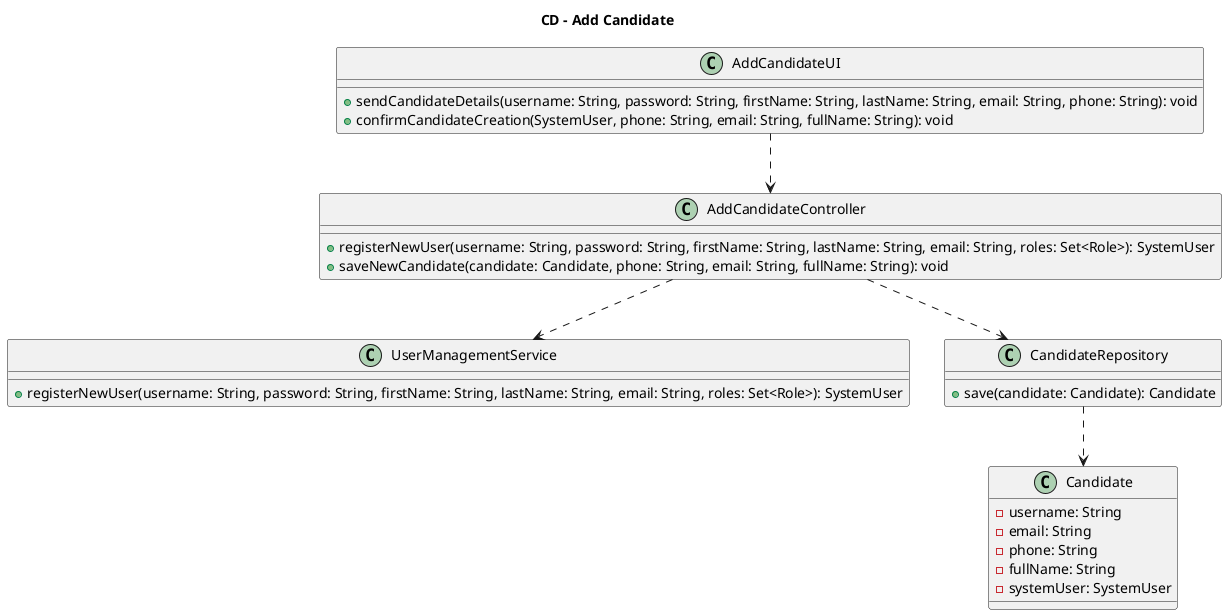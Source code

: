 @startuml
title CD - Add Candidate

class AddCandidateUI {
    + sendCandidateDetails(username: String, password: String, firstName: String, lastName: String, email: String, phone: String): void
    + confirmCandidateCreation(SystemUser, phone: String, email: String, fullName: String): void
}

class AddCandidateController {
    + registerNewUser(username: String, password: String, firstName: String, lastName: String, email: String, roles: Set<Role>): SystemUser
    + saveNewCandidate(candidate: Candidate, phone: String, email: String, fullName: String): void
}



class UserManagementService {
    + registerNewUser(username: String, password: String, firstName: String, lastName: String, email: String, roles: Set<Role>): SystemUser
}

class CandidateRepository {
    + save(candidate: Candidate): Candidate
}


class Candidate {
    - username: String
    - email: String
    - phone: String
    - fullName: String
    - systemUser: SystemUser
}

AddCandidateUI ..> AddCandidateController
AddCandidateController ..> UserManagementService
AddCandidateController ..> CandidateRepository
CandidateRepository ..> Candidate


@enduml
